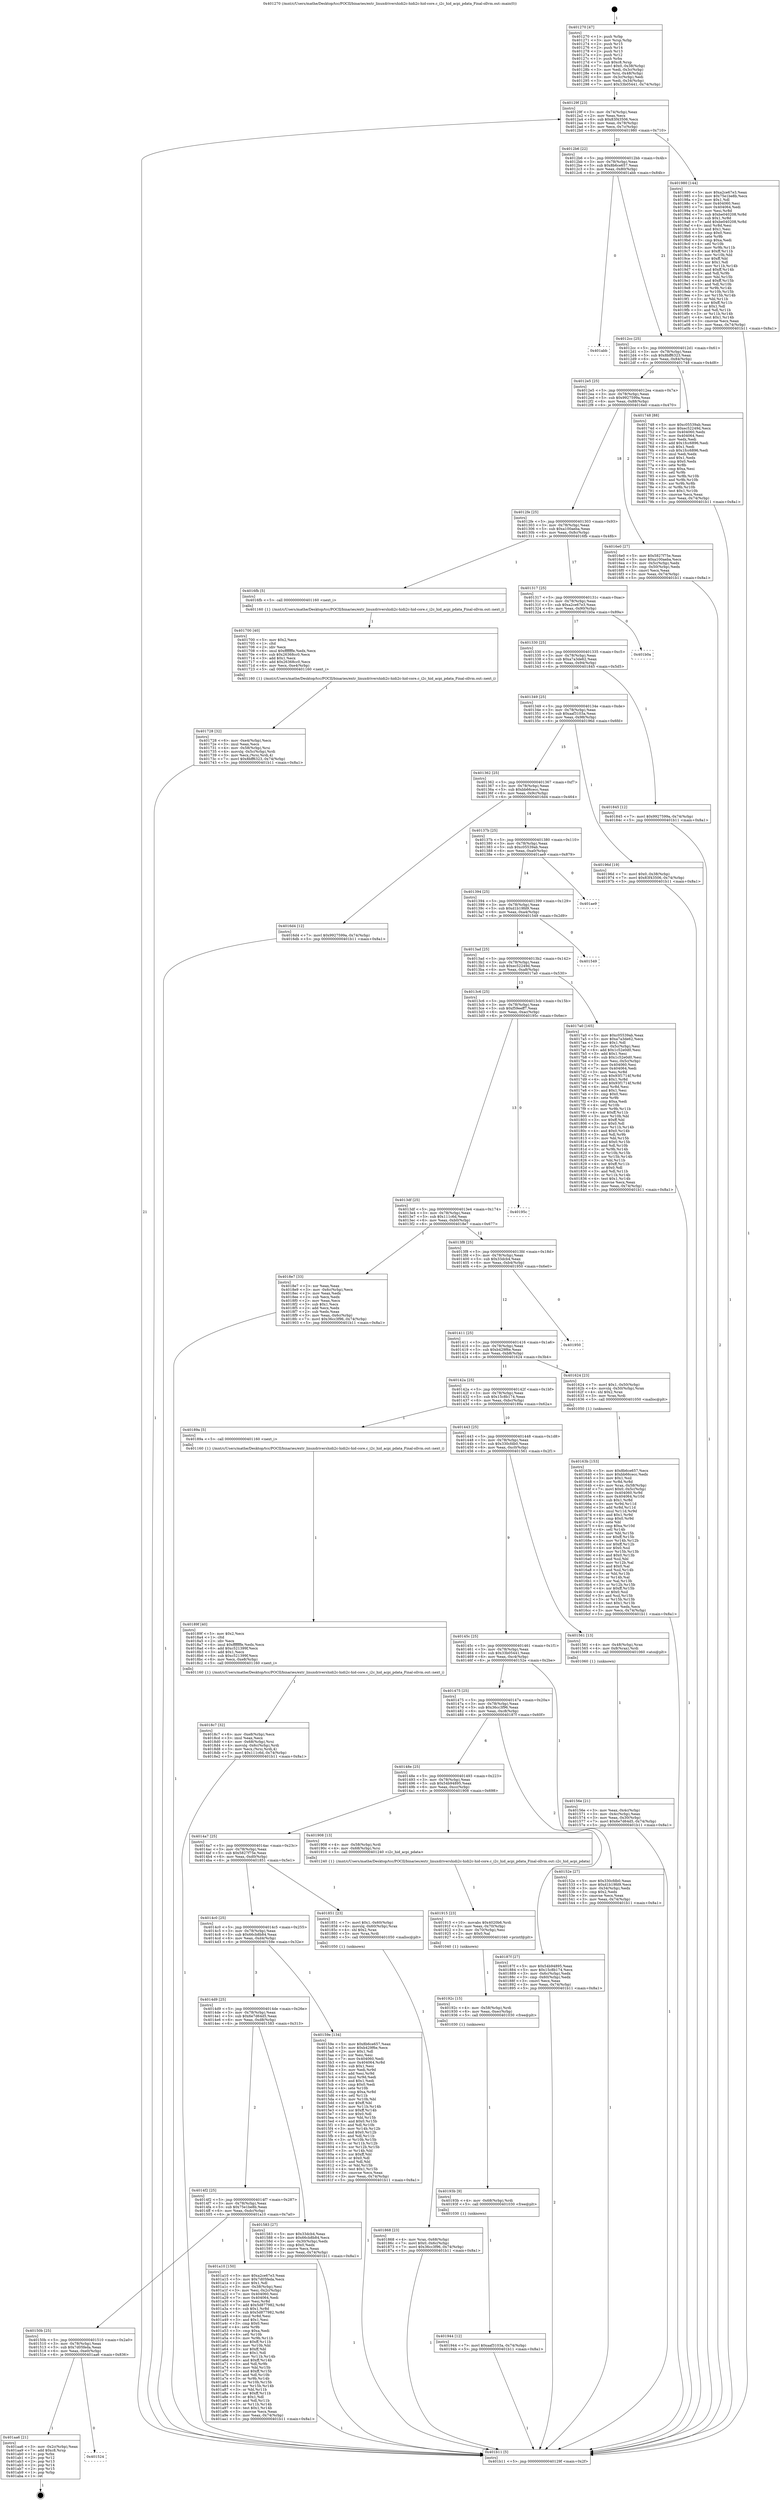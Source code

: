 digraph "0x401270" {
  label = "0x401270 (/mnt/c/Users/mathe/Desktop/tcc/POCII/binaries/extr_linuxdrivershidi2c-hidi2c-hid-core.c_i2c_hid_acpi_pdata_Final-ollvm.out::main(0))"
  labelloc = "t"
  node[shape=record]

  Entry [label="",width=0.3,height=0.3,shape=circle,fillcolor=black,style=filled]
  "0x40129f" [label="{
     0x40129f [23]\l
     | [instrs]\l
     &nbsp;&nbsp;0x40129f \<+3\>: mov -0x74(%rbp),%eax\l
     &nbsp;&nbsp;0x4012a2 \<+2\>: mov %eax,%ecx\l
     &nbsp;&nbsp;0x4012a4 \<+6\>: sub $0x83f43506,%ecx\l
     &nbsp;&nbsp;0x4012aa \<+3\>: mov %eax,-0x78(%rbp)\l
     &nbsp;&nbsp;0x4012ad \<+3\>: mov %ecx,-0x7c(%rbp)\l
     &nbsp;&nbsp;0x4012b0 \<+6\>: je 0000000000401980 \<main+0x710\>\l
  }"]
  "0x401980" [label="{
     0x401980 [144]\l
     | [instrs]\l
     &nbsp;&nbsp;0x401980 \<+5\>: mov $0xa2ce67e3,%eax\l
     &nbsp;&nbsp;0x401985 \<+5\>: mov $0x75e1be8b,%ecx\l
     &nbsp;&nbsp;0x40198a \<+2\>: mov $0x1,%dl\l
     &nbsp;&nbsp;0x40198c \<+7\>: mov 0x404060,%esi\l
     &nbsp;&nbsp;0x401993 \<+7\>: mov 0x404064,%edi\l
     &nbsp;&nbsp;0x40199a \<+3\>: mov %esi,%r8d\l
     &nbsp;&nbsp;0x40199d \<+7\>: sub $0xbe040208,%r8d\l
     &nbsp;&nbsp;0x4019a4 \<+4\>: sub $0x1,%r8d\l
     &nbsp;&nbsp;0x4019a8 \<+7\>: add $0xbe040208,%r8d\l
     &nbsp;&nbsp;0x4019af \<+4\>: imul %r8d,%esi\l
     &nbsp;&nbsp;0x4019b3 \<+3\>: and $0x1,%esi\l
     &nbsp;&nbsp;0x4019b6 \<+3\>: cmp $0x0,%esi\l
     &nbsp;&nbsp;0x4019b9 \<+4\>: sete %r9b\l
     &nbsp;&nbsp;0x4019bd \<+3\>: cmp $0xa,%edi\l
     &nbsp;&nbsp;0x4019c0 \<+4\>: setl %r10b\l
     &nbsp;&nbsp;0x4019c4 \<+3\>: mov %r9b,%r11b\l
     &nbsp;&nbsp;0x4019c7 \<+4\>: xor $0xff,%r11b\l
     &nbsp;&nbsp;0x4019cb \<+3\>: mov %r10b,%bl\l
     &nbsp;&nbsp;0x4019ce \<+3\>: xor $0xff,%bl\l
     &nbsp;&nbsp;0x4019d1 \<+3\>: xor $0x1,%dl\l
     &nbsp;&nbsp;0x4019d4 \<+3\>: mov %r11b,%r14b\l
     &nbsp;&nbsp;0x4019d7 \<+4\>: and $0xff,%r14b\l
     &nbsp;&nbsp;0x4019db \<+3\>: and %dl,%r9b\l
     &nbsp;&nbsp;0x4019de \<+3\>: mov %bl,%r15b\l
     &nbsp;&nbsp;0x4019e1 \<+4\>: and $0xff,%r15b\l
     &nbsp;&nbsp;0x4019e5 \<+3\>: and %dl,%r10b\l
     &nbsp;&nbsp;0x4019e8 \<+3\>: or %r9b,%r14b\l
     &nbsp;&nbsp;0x4019eb \<+3\>: or %r10b,%r15b\l
     &nbsp;&nbsp;0x4019ee \<+3\>: xor %r15b,%r14b\l
     &nbsp;&nbsp;0x4019f1 \<+3\>: or %bl,%r11b\l
     &nbsp;&nbsp;0x4019f4 \<+4\>: xor $0xff,%r11b\l
     &nbsp;&nbsp;0x4019f8 \<+3\>: or $0x1,%dl\l
     &nbsp;&nbsp;0x4019fb \<+3\>: and %dl,%r11b\l
     &nbsp;&nbsp;0x4019fe \<+3\>: or %r11b,%r14b\l
     &nbsp;&nbsp;0x401a01 \<+4\>: test $0x1,%r14b\l
     &nbsp;&nbsp;0x401a05 \<+3\>: cmovne %ecx,%eax\l
     &nbsp;&nbsp;0x401a08 \<+3\>: mov %eax,-0x74(%rbp)\l
     &nbsp;&nbsp;0x401a0b \<+5\>: jmp 0000000000401b11 \<main+0x8a1\>\l
  }"]
  "0x4012b6" [label="{
     0x4012b6 [22]\l
     | [instrs]\l
     &nbsp;&nbsp;0x4012b6 \<+5\>: jmp 00000000004012bb \<main+0x4b\>\l
     &nbsp;&nbsp;0x4012bb \<+3\>: mov -0x78(%rbp),%eax\l
     &nbsp;&nbsp;0x4012be \<+5\>: sub $0x8b6ce657,%eax\l
     &nbsp;&nbsp;0x4012c3 \<+3\>: mov %eax,-0x80(%rbp)\l
     &nbsp;&nbsp;0x4012c6 \<+6\>: je 0000000000401abb \<main+0x84b\>\l
  }"]
  Exit [label="",width=0.3,height=0.3,shape=circle,fillcolor=black,style=filled,peripheries=2]
  "0x401abb" [label="{
     0x401abb\l
  }", style=dashed]
  "0x4012cc" [label="{
     0x4012cc [25]\l
     | [instrs]\l
     &nbsp;&nbsp;0x4012cc \<+5\>: jmp 00000000004012d1 \<main+0x61\>\l
     &nbsp;&nbsp;0x4012d1 \<+3\>: mov -0x78(%rbp),%eax\l
     &nbsp;&nbsp;0x4012d4 \<+5\>: sub $0x8bff6323,%eax\l
     &nbsp;&nbsp;0x4012d9 \<+6\>: mov %eax,-0x84(%rbp)\l
     &nbsp;&nbsp;0x4012df \<+6\>: je 0000000000401748 \<main+0x4d8\>\l
  }"]
  "0x401524" [label="{
     0x401524\l
  }", style=dashed]
  "0x401748" [label="{
     0x401748 [88]\l
     | [instrs]\l
     &nbsp;&nbsp;0x401748 \<+5\>: mov $0xc05539ab,%eax\l
     &nbsp;&nbsp;0x40174d \<+5\>: mov $0xec52249d,%ecx\l
     &nbsp;&nbsp;0x401752 \<+7\>: mov 0x404060,%edx\l
     &nbsp;&nbsp;0x401759 \<+7\>: mov 0x404064,%esi\l
     &nbsp;&nbsp;0x401760 \<+2\>: mov %edx,%edi\l
     &nbsp;&nbsp;0x401762 \<+6\>: add $0x1fcc6896,%edi\l
     &nbsp;&nbsp;0x401768 \<+3\>: sub $0x1,%edi\l
     &nbsp;&nbsp;0x40176b \<+6\>: sub $0x1fcc6896,%edi\l
     &nbsp;&nbsp;0x401771 \<+3\>: imul %edi,%edx\l
     &nbsp;&nbsp;0x401774 \<+3\>: and $0x1,%edx\l
     &nbsp;&nbsp;0x401777 \<+3\>: cmp $0x0,%edx\l
     &nbsp;&nbsp;0x40177a \<+4\>: sete %r8b\l
     &nbsp;&nbsp;0x40177e \<+3\>: cmp $0xa,%esi\l
     &nbsp;&nbsp;0x401781 \<+4\>: setl %r9b\l
     &nbsp;&nbsp;0x401785 \<+3\>: mov %r8b,%r10b\l
     &nbsp;&nbsp;0x401788 \<+3\>: and %r9b,%r10b\l
     &nbsp;&nbsp;0x40178b \<+3\>: xor %r9b,%r8b\l
     &nbsp;&nbsp;0x40178e \<+3\>: or %r8b,%r10b\l
     &nbsp;&nbsp;0x401791 \<+4\>: test $0x1,%r10b\l
     &nbsp;&nbsp;0x401795 \<+3\>: cmovne %ecx,%eax\l
     &nbsp;&nbsp;0x401798 \<+3\>: mov %eax,-0x74(%rbp)\l
     &nbsp;&nbsp;0x40179b \<+5\>: jmp 0000000000401b11 \<main+0x8a1\>\l
  }"]
  "0x4012e5" [label="{
     0x4012e5 [25]\l
     | [instrs]\l
     &nbsp;&nbsp;0x4012e5 \<+5\>: jmp 00000000004012ea \<main+0x7a\>\l
     &nbsp;&nbsp;0x4012ea \<+3\>: mov -0x78(%rbp),%eax\l
     &nbsp;&nbsp;0x4012ed \<+5\>: sub $0x9927599a,%eax\l
     &nbsp;&nbsp;0x4012f2 \<+6\>: mov %eax,-0x88(%rbp)\l
     &nbsp;&nbsp;0x4012f8 \<+6\>: je 00000000004016e0 \<main+0x470\>\l
  }"]
  "0x401aa6" [label="{
     0x401aa6 [21]\l
     | [instrs]\l
     &nbsp;&nbsp;0x401aa6 \<+3\>: mov -0x2c(%rbp),%eax\l
     &nbsp;&nbsp;0x401aa9 \<+7\>: add $0xc8,%rsp\l
     &nbsp;&nbsp;0x401ab0 \<+1\>: pop %rbx\l
     &nbsp;&nbsp;0x401ab1 \<+2\>: pop %r12\l
     &nbsp;&nbsp;0x401ab3 \<+2\>: pop %r13\l
     &nbsp;&nbsp;0x401ab5 \<+2\>: pop %r14\l
     &nbsp;&nbsp;0x401ab7 \<+2\>: pop %r15\l
     &nbsp;&nbsp;0x401ab9 \<+1\>: pop %rbp\l
     &nbsp;&nbsp;0x401aba \<+1\>: ret\l
  }"]
  "0x4016e0" [label="{
     0x4016e0 [27]\l
     | [instrs]\l
     &nbsp;&nbsp;0x4016e0 \<+5\>: mov $0x5827f75e,%eax\l
     &nbsp;&nbsp;0x4016e5 \<+5\>: mov $0xa100aeba,%ecx\l
     &nbsp;&nbsp;0x4016ea \<+3\>: mov -0x5c(%rbp),%edx\l
     &nbsp;&nbsp;0x4016ed \<+3\>: cmp -0x50(%rbp),%edx\l
     &nbsp;&nbsp;0x4016f0 \<+3\>: cmovl %ecx,%eax\l
     &nbsp;&nbsp;0x4016f3 \<+3\>: mov %eax,-0x74(%rbp)\l
     &nbsp;&nbsp;0x4016f6 \<+5\>: jmp 0000000000401b11 \<main+0x8a1\>\l
  }"]
  "0x4012fe" [label="{
     0x4012fe [25]\l
     | [instrs]\l
     &nbsp;&nbsp;0x4012fe \<+5\>: jmp 0000000000401303 \<main+0x93\>\l
     &nbsp;&nbsp;0x401303 \<+3\>: mov -0x78(%rbp),%eax\l
     &nbsp;&nbsp;0x401306 \<+5\>: sub $0xa100aeba,%eax\l
     &nbsp;&nbsp;0x40130b \<+6\>: mov %eax,-0x8c(%rbp)\l
     &nbsp;&nbsp;0x401311 \<+6\>: je 00000000004016fb \<main+0x48b\>\l
  }"]
  "0x40150b" [label="{
     0x40150b [25]\l
     | [instrs]\l
     &nbsp;&nbsp;0x40150b \<+5\>: jmp 0000000000401510 \<main+0x2a0\>\l
     &nbsp;&nbsp;0x401510 \<+3\>: mov -0x78(%rbp),%eax\l
     &nbsp;&nbsp;0x401513 \<+5\>: sub $0x7d05feda,%eax\l
     &nbsp;&nbsp;0x401518 \<+6\>: mov %eax,-0xe0(%rbp)\l
     &nbsp;&nbsp;0x40151e \<+6\>: je 0000000000401aa6 \<main+0x836\>\l
  }"]
  "0x4016fb" [label="{
     0x4016fb [5]\l
     | [instrs]\l
     &nbsp;&nbsp;0x4016fb \<+5\>: call 0000000000401160 \<next_i\>\l
     | [calls]\l
     &nbsp;&nbsp;0x401160 \{1\} (/mnt/c/Users/mathe/Desktop/tcc/POCII/binaries/extr_linuxdrivershidi2c-hidi2c-hid-core.c_i2c_hid_acpi_pdata_Final-ollvm.out::next_i)\l
  }"]
  "0x401317" [label="{
     0x401317 [25]\l
     | [instrs]\l
     &nbsp;&nbsp;0x401317 \<+5\>: jmp 000000000040131c \<main+0xac\>\l
     &nbsp;&nbsp;0x40131c \<+3\>: mov -0x78(%rbp),%eax\l
     &nbsp;&nbsp;0x40131f \<+5\>: sub $0xa2ce67e3,%eax\l
     &nbsp;&nbsp;0x401324 \<+6\>: mov %eax,-0x90(%rbp)\l
     &nbsp;&nbsp;0x40132a \<+6\>: je 0000000000401b0a \<main+0x89a\>\l
  }"]
  "0x401a10" [label="{
     0x401a10 [150]\l
     | [instrs]\l
     &nbsp;&nbsp;0x401a10 \<+5\>: mov $0xa2ce67e3,%eax\l
     &nbsp;&nbsp;0x401a15 \<+5\>: mov $0x7d05feda,%ecx\l
     &nbsp;&nbsp;0x401a1a \<+2\>: mov $0x1,%dl\l
     &nbsp;&nbsp;0x401a1c \<+3\>: mov -0x38(%rbp),%esi\l
     &nbsp;&nbsp;0x401a1f \<+3\>: mov %esi,-0x2c(%rbp)\l
     &nbsp;&nbsp;0x401a22 \<+7\>: mov 0x404060,%esi\l
     &nbsp;&nbsp;0x401a29 \<+7\>: mov 0x404064,%edi\l
     &nbsp;&nbsp;0x401a30 \<+3\>: mov %esi,%r8d\l
     &nbsp;&nbsp;0x401a33 \<+7\>: add $0x5d877982,%r8d\l
     &nbsp;&nbsp;0x401a3a \<+4\>: sub $0x1,%r8d\l
     &nbsp;&nbsp;0x401a3e \<+7\>: sub $0x5d877982,%r8d\l
     &nbsp;&nbsp;0x401a45 \<+4\>: imul %r8d,%esi\l
     &nbsp;&nbsp;0x401a49 \<+3\>: and $0x1,%esi\l
     &nbsp;&nbsp;0x401a4c \<+3\>: cmp $0x0,%esi\l
     &nbsp;&nbsp;0x401a4f \<+4\>: sete %r9b\l
     &nbsp;&nbsp;0x401a53 \<+3\>: cmp $0xa,%edi\l
     &nbsp;&nbsp;0x401a56 \<+4\>: setl %r10b\l
     &nbsp;&nbsp;0x401a5a \<+3\>: mov %r9b,%r11b\l
     &nbsp;&nbsp;0x401a5d \<+4\>: xor $0xff,%r11b\l
     &nbsp;&nbsp;0x401a61 \<+3\>: mov %r10b,%bl\l
     &nbsp;&nbsp;0x401a64 \<+3\>: xor $0xff,%bl\l
     &nbsp;&nbsp;0x401a67 \<+3\>: xor $0x1,%dl\l
     &nbsp;&nbsp;0x401a6a \<+3\>: mov %r11b,%r14b\l
     &nbsp;&nbsp;0x401a6d \<+4\>: and $0xff,%r14b\l
     &nbsp;&nbsp;0x401a71 \<+3\>: and %dl,%r9b\l
     &nbsp;&nbsp;0x401a74 \<+3\>: mov %bl,%r15b\l
     &nbsp;&nbsp;0x401a77 \<+4\>: and $0xff,%r15b\l
     &nbsp;&nbsp;0x401a7b \<+3\>: and %dl,%r10b\l
     &nbsp;&nbsp;0x401a7e \<+3\>: or %r9b,%r14b\l
     &nbsp;&nbsp;0x401a81 \<+3\>: or %r10b,%r15b\l
     &nbsp;&nbsp;0x401a84 \<+3\>: xor %r15b,%r14b\l
     &nbsp;&nbsp;0x401a87 \<+3\>: or %bl,%r11b\l
     &nbsp;&nbsp;0x401a8a \<+4\>: xor $0xff,%r11b\l
     &nbsp;&nbsp;0x401a8e \<+3\>: or $0x1,%dl\l
     &nbsp;&nbsp;0x401a91 \<+3\>: and %dl,%r11b\l
     &nbsp;&nbsp;0x401a94 \<+3\>: or %r11b,%r14b\l
     &nbsp;&nbsp;0x401a97 \<+4\>: test $0x1,%r14b\l
     &nbsp;&nbsp;0x401a9b \<+3\>: cmovne %ecx,%eax\l
     &nbsp;&nbsp;0x401a9e \<+3\>: mov %eax,-0x74(%rbp)\l
     &nbsp;&nbsp;0x401aa1 \<+5\>: jmp 0000000000401b11 \<main+0x8a1\>\l
  }"]
  "0x401b0a" [label="{
     0x401b0a\l
  }", style=dashed]
  "0x401330" [label="{
     0x401330 [25]\l
     | [instrs]\l
     &nbsp;&nbsp;0x401330 \<+5\>: jmp 0000000000401335 \<main+0xc5\>\l
     &nbsp;&nbsp;0x401335 \<+3\>: mov -0x78(%rbp),%eax\l
     &nbsp;&nbsp;0x401338 \<+5\>: sub $0xa7a3de62,%eax\l
     &nbsp;&nbsp;0x40133d \<+6\>: mov %eax,-0x94(%rbp)\l
     &nbsp;&nbsp;0x401343 \<+6\>: je 0000000000401845 \<main+0x5d5\>\l
  }"]
  "0x401944" [label="{
     0x401944 [12]\l
     | [instrs]\l
     &nbsp;&nbsp;0x401944 \<+7\>: movl $0xaaf3103a,-0x74(%rbp)\l
     &nbsp;&nbsp;0x40194b \<+5\>: jmp 0000000000401b11 \<main+0x8a1\>\l
  }"]
  "0x401845" [label="{
     0x401845 [12]\l
     | [instrs]\l
     &nbsp;&nbsp;0x401845 \<+7\>: movl $0x9927599a,-0x74(%rbp)\l
     &nbsp;&nbsp;0x40184c \<+5\>: jmp 0000000000401b11 \<main+0x8a1\>\l
  }"]
  "0x401349" [label="{
     0x401349 [25]\l
     | [instrs]\l
     &nbsp;&nbsp;0x401349 \<+5\>: jmp 000000000040134e \<main+0xde\>\l
     &nbsp;&nbsp;0x40134e \<+3\>: mov -0x78(%rbp),%eax\l
     &nbsp;&nbsp;0x401351 \<+5\>: sub $0xaaf3103a,%eax\l
     &nbsp;&nbsp;0x401356 \<+6\>: mov %eax,-0x98(%rbp)\l
     &nbsp;&nbsp;0x40135c \<+6\>: je 000000000040196d \<main+0x6fd\>\l
  }"]
  "0x40193b" [label="{
     0x40193b [9]\l
     | [instrs]\l
     &nbsp;&nbsp;0x40193b \<+4\>: mov -0x68(%rbp),%rdi\l
     &nbsp;&nbsp;0x40193f \<+5\>: call 0000000000401030 \<free@plt\>\l
     | [calls]\l
     &nbsp;&nbsp;0x401030 \{1\} (unknown)\l
  }"]
  "0x40196d" [label="{
     0x40196d [19]\l
     | [instrs]\l
     &nbsp;&nbsp;0x40196d \<+7\>: movl $0x0,-0x38(%rbp)\l
     &nbsp;&nbsp;0x401974 \<+7\>: movl $0x83f43506,-0x74(%rbp)\l
     &nbsp;&nbsp;0x40197b \<+5\>: jmp 0000000000401b11 \<main+0x8a1\>\l
  }"]
  "0x401362" [label="{
     0x401362 [25]\l
     | [instrs]\l
     &nbsp;&nbsp;0x401362 \<+5\>: jmp 0000000000401367 \<main+0xf7\>\l
     &nbsp;&nbsp;0x401367 \<+3\>: mov -0x78(%rbp),%eax\l
     &nbsp;&nbsp;0x40136a \<+5\>: sub $0xbb66cecc,%eax\l
     &nbsp;&nbsp;0x40136f \<+6\>: mov %eax,-0x9c(%rbp)\l
     &nbsp;&nbsp;0x401375 \<+6\>: je 00000000004016d4 \<main+0x464\>\l
  }"]
  "0x40192c" [label="{
     0x40192c [15]\l
     | [instrs]\l
     &nbsp;&nbsp;0x40192c \<+4\>: mov -0x58(%rbp),%rdi\l
     &nbsp;&nbsp;0x401930 \<+6\>: mov %eax,-0xec(%rbp)\l
     &nbsp;&nbsp;0x401936 \<+5\>: call 0000000000401030 \<free@plt\>\l
     | [calls]\l
     &nbsp;&nbsp;0x401030 \{1\} (unknown)\l
  }"]
  "0x4016d4" [label="{
     0x4016d4 [12]\l
     | [instrs]\l
     &nbsp;&nbsp;0x4016d4 \<+7\>: movl $0x9927599a,-0x74(%rbp)\l
     &nbsp;&nbsp;0x4016db \<+5\>: jmp 0000000000401b11 \<main+0x8a1\>\l
  }"]
  "0x40137b" [label="{
     0x40137b [25]\l
     | [instrs]\l
     &nbsp;&nbsp;0x40137b \<+5\>: jmp 0000000000401380 \<main+0x110\>\l
     &nbsp;&nbsp;0x401380 \<+3\>: mov -0x78(%rbp),%eax\l
     &nbsp;&nbsp;0x401383 \<+5\>: sub $0xc05539ab,%eax\l
     &nbsp;&nbsp;0x401388 \<+6\>: mov %eax,-0xa0(%rbp)\l
     &nbsp;&nbsp;0x40138e \<+6\>: je 0000000000401ae9 \<main+0x879\>\l
  }"]
  "0x401915" [label="{
     0x401915 [23]\l
     | [instrs]\l
     &nbsp;&nbsp;0x401915 \<+10\>: movabs $0x4020b6,%rdi\l
     &nbsp;&nbsp;0x40191f \<+3\>: mov %eax,-0x70(%rbp)\l
     &nbsp;&nbsp;0x401922 \<+3\>: mov -0x70(%rbp),%esi\l
     &nbsp;&nbsp;0x401925 \<+2\>: mov $0x0,%al\l
     &nbsp;&nbsp;0x401927 \<+5\>: call 0000000000401040 \<printf@plt\>\l
     | [calls]\l
     &nbsp;&nbsp;0x401040 \{1\} (unknown)\l
  }"]
  "0x401ae9" [label="{
     0x401ae9\l
  }", style=dashed]
  "0x401394" [label="{
     0x401394 [25]\l
     | [instrs]\l
     &nbsp;&nbsp;0x401394 \<+5\>: jmp 0000000000401399 \<main+0x129\>\l
     &nbsp;&nbsp;0x401399 \<+3\>: mov -0x78(%rbp),%eax\l
     &nbsp;&nbsp;0x40139c \<+5\>: sub $0xd1b19fd9,%eax\l
     &nbsp;&nbsp;0x4013a1 \<+6\>: mov %eax,-0xa4(%rbp)\l
     &nbsp;&nbsp;0x4013a7 \<+6\>: je 0000000000401549 \<main+0x2d9\>\l
  }"]
  "0x4018c7" [label="{
     0x4018c7 [32]\l
     | [instrs]\l
     &nbsp;&nbsp;0x4018c7 \<+6\>: mov -0xe8(%rbp),%ecx\l
     &nbsp;&nbsp;0x4018cd \<+3\>: imul %eax,%ecx\l
     &nbsp;&nbsp;0x4018d0 \<+4\>: mov -0x68(%rbp),%rsi\l
     &nbsp;&nbsp;0x4018d4 \<+4\>: movslq -0x6c(%rbp),%rdi\l
     &nbsp;&nbsp;0x4018d8 \<+3\>: mov %ecx,(%rsi,%rdi,4)\l
     &nbsp;&nbsp;0x4018db \<+7\>: movl $0x111c6d,-0x74(%rbp)\l
     &nbsp;&nbsp;0x4018e2 \<+5\>: jmp 0000000000401b11 \<main+0x8a1\>\l
  }"]
  "0x401549" [label="{
     0x401549\l
  }", style=dashed]
  "0x4013ad" [label="{
     0x4013ad [25]\l
     | [instrs]\l
     &nbsp;&nbsp;0x4013ad \<+5\>: jmp 00000000004013b2 \<main+0x142\>\l
     &nbsp;&nbsp;0x4013b2 \<+3\>: mov -0x78(%rbp),%eax\l
     &nbsp;&nbsp;0x4013b5 \<+5\>: sub $0xec52249d,%eax\l
     &nbsp;&nbsp;0x4013ba \<+6\>: mov %eax,-0xa8(%rbp)\l
     &nbsp;&nbsp;0x4013c0 \<+6\>: je 00000000004017a0 \<main+0x530\>\l
  }"]
  "0x40189f" [label="{
     0x40189f [40]\l
     | [instrs]\l
     &nbsp;&nbsp;0x40189f \<+5\>: mov $0x2,%ecx\l
     &nbsp;&nbsp;0x4018a4 \<+1\>: cltd\l
     &nbsp;&nbsp;0x4018a5 \<+2\>: idiv %ecx\l
     &nbsp;&nbsp;0x4018a7 \<+6\>: imul $0xfffffffe,%edx,%ecx\l
     &nbsp;&nbsp;0x4018ad \<+6\>: add $0xc521399f,%ecx\l
     &nbsp;&nbsp;0x4018b3 \<+3\>: add $0x1,%ecx\l
     &nbsp;&nbsp;0x4018b6 \<+6\>: sub $0xc521399f,%ecx\l
     &nbsp;&nbsp;0x4018bc \<+6\>: mov %ecx,-0xe8(%rbp)\l
     &nbsp;&nbsp;0x4018c2 \<+5\>: call 0000000000401160 \<next_i\>\l
     | [calls]\l
     &nbsp;&nbsp;0x401160 \{1\} (/mnt/c/Users/mathe/Desktop/tcc/POCII/binaries/extr_linuxdrivershidi2c-hidi2c-hid-core.c_i2c_hid_acpi_pdata_Final-ollvm.out::next_i)\l
  }"]
  "0x4017a0" [label="{
     0x4017a0 [165]\l
     | [instrs]\l
     &nbsp;&nbsp;0x4017a0 \<+5\>: mov $0xc05539ab,%eax\l
     &nbsp;&nbsp;0x4017a5 \<+5\>: mov $0xa7a3de62,%ecx\l
     &nbsp;&nbsp;0x4017aa \<+2\>: mov $0x1,%dl\l
     &nbsp;&nbsp;0x4017ac \<+3\>: mov -0x5c(%rbp),%esi\l
     &nbsp;&nbsp;0x4017af \<+6\>: add $0x1c52e0d0,%esi\l
     &nbsp;&nbsp;0x4017b5 \<+3\>: add $0x1,%esi\l
     &nbsp;&nbsp;0x4017b8 \<+6\>: sub $0x1c52e0d0,%esi\l
     &nbsp;&nbsp;0x4017be \<+3\>: mov %esi,-0x5c(%rbp)\l
     &nbsp;&nbsp;0x4017c1 \<+7\>: mov 0x404060,%esi\l
     &nbsp;&nbsp;0x4017c8 \<+7\>: mov 0x404064,%edi\l
     &nbsp;&nbsp;0x4017cf \<+3\>: mov %esi,%r8d\l
     &nbsp;&nbsp;0x4017d2 \<+7\>: sub $0x93f1714f,%r8d\l
     &nbsp;&nbsp;0x4017d9 \<+4\>: sub $0x1,%r8d\l
     &nbsp;&nbsp;0x4017dd \<+7\>: add $0x93f1714f,%r8d\l
     &nbsp;&nbsp;0x4017e4 \<+4\>: imul %r8d,%esi\l
     &nbsp;&nbsp;0x4017e8 \<+3\>: and $0x1,%esi\l
     &nbsp;&nbsp;0x4017eb \<+3\>: cmp $0x0,%esi\l
     &nbsp;&nbsp;0x4017ee \<+4\>: sete %r9b\l
     &nbsp;&nbsp;0x4017f2 \<+3\>: cmp $0xa,%edi\l
     &nbsp;&nbsp;0x4017f5 \<+4\>: setl %r10b\l
     &nbsp;&nbsp;0x4017f9 \<+3\>: mov %r9b,%r11b\l
     &nbsp;&nbsp;0x4017fc \<+4\>: xor $0xff,%r11b\l
     &nbsp;&nbsp;0x401800 \<+3\>: mov %r10b,%bl\l
     &nbsp;&nbsp;0x401803 \<+3\>: xor $0xff,%bl\l
     &nbsp;&nbsp;0x401806 \<+3\>: xor $0x0,%dl\l
     &nbsp;&nbsp;0x401809 \<+3\>: mov %r11b,%r14b\l
     &nbsp;&nbsp;0x40180c \<+4\>: and $0x0,%r14b\l
     &nbsp;&nbsp;0x401810 \<+3\>: and %dl,%r9b\l
     &nbsp;&nbsp;0x401813 \<+3\>: mov %bl,%r15b\l
     &nbsp;&nbsp;0x401816 \<+4\>: and $0x0,%r15b\l
     &nbsp;&nbsp;0x40181a \<+3\>: and %dl,%r10b\l
     &nbsp;&nbsp;0x40181d \<+3\>: or %r9b,%r14b\l
     &nbsp;&nbsp;0x401820 \<+3\>: or %r10b,%r15b\l
     &nbsp;&nbsp;0x401823 \<+3\>: xor %r15b,%r14b\l
     &nbsp;&nbsp;0x401826 \<+3\>: or %bl,%r11b\l
     &nbsp;&nbsp;0x401829 \<+4\>: xor $0xff,%r11b\l
     &nbsp;&nbsp;0x40182d \<+3\>: or $0x0,%dl\l
     &nbsp;&nbsp;0x401830 \<+3\>: and %dl,%r11b\l
     &nbsp;&nbsp;0x401833 \<+3\>: or %r11b,%r14b\l
     &nbsp;&nbsp;0x401836 \<+4\>: test $0x1,%r14b\l
     &nbsp;&nbsp;0x40183a \<+3\>: cmovne %ecx,%eax\l
     &nbsp;&nbsp;0x40183d \<+3\>: mov %eax,-0x74(%rbp)\l
     &nbsp;&nbsp;0x401840 \<+5\>: jmp 0000000000401b11 \<main+0x8a1\>\l
  }"]
  "0x4013c6" [label="{
     0x4013c6 [25]\l
     | [instrs]\l
     &nbsp;&nbsp;0x4013c6 \<+5\>: jmp 00000000004013cb \<main+0x15b\>\l
     &nbsp;&nbsp;0x4013cb \<+3\>: mov -0x78(%rbp),%eax\l
     &nbsp;&nbsp;0x4013ce \<+5\>: sub $0xf59eeff7,%eax\l
     &nbsp;&nbsp;0x4013d3 \<+6\>: mov %eax,-0xac(%rbp)\l
     &nbsp;&nbsp;0x4013d9 \<+6\>: je 000000000040195c \<main+0x6ec\>\l
  }"]
  "0x401868" [label="{
     0x401868 [23]\l
     | [instrs]\l
     &nbsp;&nbsp;0x401868 \<+4\>: mov %rax,-0x68(%rbp)\l
     &nbsp;&nbsp;0x40186c \<+7\>: movl $0x0,-0x6c(%rbp)\l
     &nbsp;&nbsp;0x401873 \<+7\>: movl $0x36cc3f96,-0x74(%rbp)\l
     &nbsp;&nbsp;0x40187a \<+5\>: jmp 0000000000401b11 \<main+0x8a1\>\l
  }"]
  "0x40195c" [label="{
     0x40195c\l
  }", style=dashed]
  "0x4013df" [label="{
     0x4013df [25]\l
     | [instrs]\l
     &nbsp;&nbsp;0x4013df \<+5\>: jmp 00000000004013e4 \<main+0x174\>\l
     &nbsp;&nbsp;0x4013e4 \<+3\>: mov -0x78(%rbp),%eax\l
     &nbsp;&nbsp;0x4013e7 \<+5\>: sub $0x111c6d,%eax\l
     &nbsp;&nbsp;0x4013ec \<+6\>: mov %eax,-0xb0(%rbp)\l
     &nbsp;&nbsp;0x4013f2 \<+6\>: je 00000000004018e7 \<main+0x677\>\l
  }"]
  "0x401728" [label="{
     0x401728 [32]\l
     | [instrs]\l
     &nbsp;&nbsp;0x401728 \<+6\>: mov -0xe4(%rbp),%ecx\l
     &nbsp;&nbsp;0x40172e \<+3\>: imul %eax,%ecx\l
     &nbsp;&nbsp;0x401731 \<+4\>: mov -0x58(%rbp),%rsi\l
     &nbsp;&nbsp;0x401735 \<+4\>: movslq -0x5c(%rbp),%rdi\l
     &nbsp;&nbsp;0x401739 \<+3\>: mov %ecx,(%rsi,%rdi,4)\l
     &nbsp;&nbsp;0x40173c \<+7\>: movl $0x8bff6323,-0x74(%rbp)\l
     &nbsp;&nbsp;0x401743 \<+5\>: jmp 0000000000401b11 \<main+0x8a1\>\l
  }"]
  "0x4018e7" [label="{
     0x4018e7 [33]\l
     | [instrs]\l
     &nbsp;&nbsp;0x4018e7 \<+2\>: xor %eax,%eax\l
     &nbsp;&nbsp;0x4018e9 \<+3\>: mov -0x6c(%rbp),%ecx\l
     &nbsp;&nbsp;0x4018ec \<+2\>: mov %eax,%edx\l
     &nbsp;&nbsp;0x4018ee \<+2\>: sub %ecx,%edx\l
     &nbsp;&nbsp;0x4018f0 \<+2\>: mov %eax,%ecx\l
     &nbsp;&nbsp;0x4018f2 \<+3\>: sub $0x1,%ecx\l
     &nbsp;&nbsp;0x4018f5 \<+2\>: add %ecx,%edx\l
     &nbsp;&nbsp;0x4018f7 \<+2\>: sub %edx,%eax\l
     &nbsp;&nbsp;0x4018f9 \<+3\>: mov %eax,-0x6c(%rbp)\l
     &nbsp;&nbsp;0x4018fc \<+7\>: movl $0x36cc3f96,-0x74(%rbp)\l
     &nbsp;&nbsp;0x401903 \<+5\>: jmp 0000000000401b11 \<main+0x8a1\>\l
  }"]
  "0x4013f8" [label="{
     0x4013f8 [25]\l
     | [instrs]\l
     &nbsp;&nbsp;0x4013f8 \<+5\>: jmp 00000000004013fd \<main+0x18d\>\l
     &nbsp;&nbsp;0x4013fd \<+3\>: mov -0x78(%rbp),%eax\l
     &nbsp;&nbsp;0x401400 \<+5\>: sub $0x33dcb4,%eax\l
     &nbsp;&nbsp;0x401405 \<+6\>: mov %eax,-0xb4(%rbp)\l
     &nbsp;&nbsp;0x40140b \<+6\>: je 0000000000401950 \<main+0x6e0\>\l
  }"]
  "0x401700" [label="{
     0x401700 [40]\l
     | [instrs]\l
     &nbsp;&nbsp;0x401700 \<+5\>: mov $0x2,%ecx\l
     &nbsp;&nbsp;0x401705 \<+1\>: cltd\l
     &nbsp;&nbsp;0x401706 \<+2\>: idiv %ecx\l
     &nbsp;&nbsp;0x401708 \<+6\>: imul $0xfffffffe,%edx,%ecx\l
     &nbsp;&nbsp;0x40170e \<+6\>: sub $0x26368cc0,%ecx\l
     &nbsp;&nbsp;0x401714 \<+3\>: add $0x1,%ecx\l
     &nbsp;&nbsp;0x401717 \<+6\>: add $0x26368cc0,%ecx\l
     &nbsp;&nbsp;0x40171d \<+6\>: mov %ecx,-0xe4(%rbp)\l
     &nbsp;&nbsp;0x401723 \<+5\>: call 0000000000401160 \<next_i\>\l
     | [calls]\l
     &nbsp;&nbsp;0x401160 \{1\} (/mnt/c/Users/mathe/Desktop/tcc/POCII/binaries/extr_linuxdrivershidi2c-hidi2c-hid-core.c_i2c_hid_acpi_pdata_Final-ollvm.out::next_i)\l
  }"]
  "0x401950" [label="{
     0x401950\l
  }", style=dashed]
  "0x401411" [label="{
     0x401411 [25]\l
     | [instrs]\l
     &nbsp;&nbsp;0x401411 \<+5\>: jmp 0000000000401416 \<main+0x1a6\>\l
     &nbsp;&nbsp;0x401416 \<+3\>: mov -0x78(%rbp),%eax\l
     &nbsp;&nbsp;0x401419 \<+5\>: sub $0xb429f6e,%eax\l
     &nbsp;&nbsp;0x40141e \<+6\>: mov %eax,-0xb8(%rbp)\l
     &nbsp;&nbsp;0x401424 \<+6\>: je 0000000000401624 \<main+0x3b4\>\l
  }"]
  "0x40163b" [label="{
     0x40163b [153]\l
     | [instrs]\l
     &nbsp;&nbsp;0x40163b \<+5\>: mov $0x8b6ce657,%ecx\l
     &nbsp;&nbsp;0x401640 \<+5\>: mov $0xbb66cecc,%edx\l
     &nbsp;&nbsp;0x401645 \<+3\>: mov $0x1,%sil\l
     &nbsp;&nbsp;0x401648 \<+3\>: xor %r8d,%r8d\l
     &nbsp;&nbsp;0x40164b \<+4\>: mov %rax,-0x58(%rbp)\l
     &nbsp;&nbsp;0x40164f \<+7\>: movl $0x0,-0x5c(%rbp)\l
     &nbsp;&nbsp;0x401656 \<+8\>: mov 0x404060,%r9d\l
     &nbsp;&nbsp;0x40165e \<+8\>: mov 0x404064,%r10d\l
     &nbsp;&nbsp;0x401666 \<+4\>: sub $0x1,%r8d\l
     &nbsp;&nbsp;0x40166a \<+3\>: mov %r9d,%r11d\l
     &nbsp;&nbsp;0x40166d \<+3\>: add %r8d,%r11d\l
     &nbsp;&nbsp;0x401670 \<+4\>: imul %r11d,%r9d\l
     &nbsp;&nbsp;0x401674 \<+4\>: and $0x1,%r9d\l
     &nbsp;&nbsp;0x401678 \<+4\>: cmp $0x0,%r9d\l
     &nbsp;&nbsp;0x40167c \<+3\>: sete %bl\l
     &nbsp;&nbsp;0x40167f \<+4\>: cmp $0xa,%r10d\l
     &nbsp;&nbsp;0x401683 \<+4\>: setl %r14b\l
     &nbsp;&nbsp;0x401687 \<+3\>: mov %bl,%r15b\l
     &nbsp;&nbsp;0x40168a \<+4\>: xor $0xff,%r15b\l
     &nbsp;&nbsp;0x40168e \<+3\>: mov %r14b,%r12b\l
     &nbsp;&nbsp;0x401691 \<+4\>: xor $0xff,%r12b\l
     &nbsp;&nbsp;0x401695 \<+4\>: xor $0x0,%sil\l
     &nbsp;&nbsp;0x401699 \<+3\>: mov %r15b,%r13b\l
     &nbsp;&nbsp;0x40169c \<+4\>: and $0x0,%r13b\l
     &nbsp;&nbsp;0x4016a0 \<+3\>: and %sil,%bl\l
     &nbsp;&nbsp;0x4016a3 \<+3\>: mov %r12b,%al\l
     &nbsp;&nbsp;0x4016a6 \<+2\>: and $0x0,%al\l
     &nbsp;&nbsp;0x4016a8 \<+3\>: and %sil,%r14b\l
     &nbsp;&nbsp;0x4016ab \<+3\>: or %bl,%r13b\l
     &nbsp;&nbsp;0x4016ae \<+3\>: or %r14b,%al\l
     &nbsp;&nbsp;0x4016b1 \<+3\>: xor %al,%r13b\l
     &nbsp;&nbsp;0x4016b4 \<+3\>: or %r12b,%r15b\l
     &nbsp;&nbsp;0x4016b7 \<+4\>: xor $0xff,%r15b\l
     &nbsp;&nbsp;0x4016bb \<+4\>: or $0x0,%sil\l
     &nbsp;&nbsp;0x4016bf \<+3\>: and %sil,%r15b\l
     &nbsp;&nbsp;0x4016c2 \<+3\>: or %r15b,%r13b\l
     &nbsp;&nbsp;0x4016c5 \<+4\>: test $0x1,%r13b\l
     &nbsp;&nbsp;0x4016c9 \<+3\>: cmovne %edx,%ecx\l
     &nbsp;&nbsp;0x4016cc \<+3\>: mov %ecx,-0x74(%rbp)\l
     &nbsp;&nbsp;0x4016cf \<+5\>: jmp 0000000000401b11 \<main+0x8a1\>\l
  }"]
  "0x401624" [label="{
     0x401624 [23]\l
     | [instrs]\l
     &nbsp;&nbsp;0x401624 \<+7\>: movl $0x1,-0x50(%rbp)\l
     &nbsp;&nbsp;0x40162b \<+4\>: movslq -0x50(%rbp),%rax\l
     &nbsp;&nbsp;0x40162f \<+4\>: shl $0x2,%rax\l
     &nbsp;&nbsp;0x401633 \<+3\>: mov %rax,%rdi\l
     &nbsp;&nbsp;0x401636 \<+5\>: call 0000000000401050 \<malloc@plt\>\l
     | [calls]\l
     &nbsp;&nbsp;0x401050 \{1\} (unknown)\l
  }"]
  "0x40142a" [label="{
     0x40142a [25]\l
     | [instrs]\l
     &nbsp;&nbsp;0x40142a \<+5\>: jmp 000000000040142f \<main+0x1bf\>\l
     &nbsp;&nbsp;0x40142f \<+3\>: mov -0x78(%rbp),%eax\l
     &nbsp;&nbsp;0x401432 \<+5\>: sub $0x15c8b174,%eax\l
     &nbsp;&nbsp;0x401437 \<+6\>: mov %eax,-0xbc(%rbp)\l
     &nbsp;&nbsp;0x40143d \<+6\>: je 000000000040189a \<main+0x62a\>\l
  }"]
  "0x4014f2" [label="{
     0x4014f2 [25]\l
     | [instrs]\l
     &nbsp;&nbsp;0x4014f2 \<+5\>: jmp 00000000004014f7 \<main+0x287\>\l
     &nbsp;&nbsp;0x4014f7 \<+3\>: mov -0x78(%rbp),%eax\l
     &nbsp;&nbsp;0x4014fa \<+5\>: sub $0x75e1be8b,%eax\l
     &nbsp;&nbsp;0x4014ff \<+6\>: mov %eax,-0xdc(%rbp)\l
     &nbsp;&nbsp;0x401505 \<+6\>: je 0000000000401a10 \<main+0x7a0\>\l
  }"]
  "0x40189a" [label="{
     0x40189a [5]\l
     | [instrs]\l
     &nbsp;&nbsp;0x40189a \<+5\>: call 0000000000401160 \<next_i\>\l
     | [calls]\l
     &nbsp;&nbsp;0x401160 \{1\} (/mnt/c/Users/mathe/Desktop/tcc/POCII/binaries/extr_linuxdrivershidi2c-hidi2c-hid-core.c_i2c_hid_acpi_pdata_Final-ollvm.out::next_i)\l
  }"]
  "0x401443" [label="{
     0x401443 [25]\l
     | [instrs]\l
     &nbsp;&nbsp;0x401443 \<+5\>: jmp 0000000000401448 \<main+0x1d8\>\l
     &nbsp;&nbsp;0x401448 \<+3\>: mov -0x78(%rbp),%eax\l
     &nbsp;&nbsp;0x40144b \<+5\>: sub $0x330cfdb0,%eax\l
     &nbsp;&nbsp;0x401450 \<+6\>: mov %eax,-0xc0(%rbp)\l
     &nbsp;&nbsp;0x401456 \<+6\>: je 0000000000401561 \<main+0x2f1\>\l
  }"]
  "0x401583" [label="{
     0x401583 [27]\l
     | [instrs]\l
     &nbsp;&nbsp;0x401583 \<+5\>: mov $0x33dcb4,%eax\l
     &nbsp;&nbsp;0x401588 \<+5\>: mov $0x66cb8b84,%ecx\l
     &nbsp;&nbsp;0x40158d \<+3\>: mov -0x30(%rbp),%edx\l
     &nbsp;&nbsp;0x401590 \<+3\>: cmp $0x0,%edx\l
     &nbsp;&nbsp;0x401593 \<+3\>: cmove %ecx,%eax\l
     &nbsp;&nbsp;0x401596 \<+3\>: mov %eax,-0x74(%rbp)\l
     &nbsp;&nbsp;0x401599 \<+5\>: jmp 0000000000401b11 \<main+0x8a1\>\l
  }"]
  "0x401561" [label="{
     0x401561 [13]\l
     | [instrs]\l
     &nbsp;&nbsp;0x401561 \<+4\>: mov -0x48(%rbp),%rax\l
     &nbsp;&nbsp;0x401565 \<+4\>: mov 0x8(%rax),%rdi\l
     &nbsp;&nbsp;0x401569 \<+5\>: call 0000000000401060 \<atoi@plt\>\l
     | [calls]\l
     &nbsp;&nbsp;0x401060 \{1\} (unknown)\l
  }"]
  "0x40145c" [label="{
     0x40145c [25]\l
     | [instrs]\l
     &nbsp;&nbsp;0x40145c \<+5\>: jmp 0000000000401461 \<main+0x1f1\>\l
     &nbsp;&nbsp;0x401461 \<+3\>: mov -0x78(%rbp),%eax\l
     &nbsp;&nbsp;0x401464 \<+5\>: sub $0x33b05441,%eax\l
     &nbsp;&nbsp;0x401469 \<+6\>: mov %eax,-0xc4(%rbp)\l
     &nbsp;&nbsp;0x40146f \<+6\>: je 000000000040152e \<main+0x2be\>\l
  }"]
  "0x4014d9" [label="{
     0x4014d9 [25]\l
     | [instrs]\l
     &nbsp;&nbsp;0x4014d9 \<+5\>: jmp 00000000004014de \<main+0x26e\>\l
     &nbsp;&nbsp;0x4014de \<+3\>: mov -0x78(%rbp),%eax\l
     &nbsp;&nbsp;0x4014e1 \<+5\>: sub $0x6e7d64d5,%eax\l
     &nbsp;&nbsp;0x4014e6 \<+6\>: mov %eax,-0xd8(%rbp)\l
     &nbsp;&nbsp;0x4014ec \<+6\>: je 0000000000401583 \<main+0x313\>\l
  }"]
  "0x40152e" [label="{
     0x40152e [27]\l
     | [instrs]\l
     &nbsp;&nbsp;0x40152e \<+5\>: mov $0x330cfdb0,%eax\l
     &nbsp;&nbsp;0x401533 \<+5\>: mov $0xd1b19fd9,%ecx\l
     &nbsp;&nbsp;0x401538 \<+3\>: mov -0x34(%rbp),%edx\l
     &nbsp;&nbsp;0x40153b \<+3\>: cmp $0x2,%edx\l
     &nbsp;&nbsp;0x40153e \<+3\>: cmovne %ecx,%eax\l
     &nbsp;&nbsp;0x401541 \<+3\>: mov %eax,-0x74(%rbp)\l
     &nbsp;&nbsp;0x401544 \<+5\>: jmp 0000000000401b11 \<main+0x8a1\>\l
  }"]
  "0x401475" [label="{
     0x401475 [25]\l
     | [instrs]\l
     &nbsp;&nbsp;0x401475 \<+5\>: jmp 000000000040147a \<main+0x20a\>\l
     &nbsp;&nbsp;0x40147a \<+3\>: mov -0x78(%rbp),%eax\l
     &nbsp;&nbsp;0x40147d \<+5\>: sub $0x36cc3f96,%eax\l
     &nbsp;&nbsp;0x401482 \<+6\>: mov %eax,-0xc8(%rbp)\l
     &nbsp;&nbsp;0x401488 \<+6\>: je 000000000040187f \<main+0x60f\>\l
  }"]
  "0x401b11" [label="{
     0x401b11 [5]\l
     | [instrs]\l
     &nbsp;&nbsp;0x401b11 \<+5\>: jmp 000000000040129f \<main+0x2f\>\l
  }"]
  "0x401270" [label="{
     0x401270 [47]\l
     | [instrs]\l
     &nbsp;&nbsp;0x401270 \<+1\>: push %rbp\l
     &nbsp;&nbsp;0x401271 \<+3\>: mov %rsp,%rbp\l
     &nbsp;&nbsp;0x401274 \<+2\>: push %r15\l
     &nbsp;&nbsp;0x401276 \<+2\>: push %r14\l
     &nbsp;&nbsp;0x401278 \<+2\>: push %r13\l
     &nbsp;&nbsp;0x40127a \<+2\>: push %r12\l
     &nbsp;&nbsp;0x40127c \<+1\>: push %rbx\l
     &nbsp;&nbsp;0x40127d \<+7\>: sub $0xc8,%rsp\l
     &nbsp;&nbsp;0x401284 \<+7\>: movl $0x0,-0x38(%rbp)\l
     &nbsp;&nbsp;0x40128b \<+3\>: mov %edi,-0x3c(%rbp)\l
     &nbsp;&nbsp;0x40128e \<+4\>: mov %rsi,-0x48(%rbp)\l
     &nbsp;&nbsp;0x401292 \<+3\>: mov -0x3c(%rbp),%edi\l
     &nbsp;&nbsp;0x401295 \<+3\>: mov %edi,-0x34(%rbp)\l
     &nbsp;&nbsp;0x401298 \<+7\>: movl $0x33b05441,-0x74(%rbp)\l
  }"]
  "0x40156e" [label="{
     0x40156e [21]\l
     | [instrs]\l
     &nbsp;&nbsp;0x40156e \<+3\>: mov %eax,-0x4c(%rbp)\l
     &nbsp;&nbsp;0x401571 \<+3\>: mov -0x4c(%rbp),%eax\l
     &nbsp;&nbsp;0x401574 \<+3\>: mov %eax,-0x30(%rbp)\l
     &nbsp;&nbsp;0x401577 \<+7\>: movl $0x6e7d64d5,-0x74(%rbp)\l
     &nbsp;&nbsp;0x40157e \<+5\>: jmp 0000000000401b11 \<main+0x8a1\>\l
  }"]
  "0x40159e" [label="{
     0x40159e [134]\l
     | [instrs]\l
     &nbsp;&nbsp;0x40159e \<+5\>: mov $0x8b6ce657,%eax\l
     &nbsp;&nbsp;0x4015a3 \<+5\>: mov $0xb429f6e,%ecx\l
     &nbsp;&nbsp;0x4015a8 \<+2\>: mov $0x1,%dl\l
     &nbsp;&nbsp;0x4015aa \<+2\>: xor %esi,%esi\l
     &nbsp;&nbsp;0x4015ac \<+7\>: mov 0x404060,%edi\l
     &nbsp;&nbsp;0x4015b3 \<+8\>: mov 0x404064,%r8d\l
     &nbsp;&nbsp;0x4015bb \<+3\>: sub $0x1,%esi\l
     &nbsp;&nbsp;0x4015be \<+3\>: mov %edi,%r9d\l
     &nbsp;&nbsp;0x4015c1 \<+3\>: add %esi,%r9d\l
     &nbsp;&nbsp;0x4015c4 \<+4\>: imul %r9d,%edi\l
     &nbsp;&nbsp;0x4015c8 \<+3\>: and $0x1,%edi\l
     &nbsp;&nbsp;0x4015cb \<+3\>: cmp $0x0,%edi\l
     &nbsp;&nbsp;0x4015ce \<+4\>: sete %r10b\l
     &nbsp;&nbsp;0x4015d2 \<+4\>: cmp $0xa,%r8d\l
     &nbsp;&nbsp;0x4015d6 \<+4\>: setl %r11b\l
     &nbsp;&nbsp;0x4015da \<+3\>: mov %r10b,%bl\l
     &nbsp;&nbsp;0x4015dd \<+3\>: xor $0xff,%bl\l
     &nbsp;&nbsp;0x4015e0 \<+3\>: mov %r11b,%r14b\l
     &nbsp;&nbsp;0x4015e3 \<+4\>: xor $0xff,%r14b\l
     &nbsp;&nbsp;0x4015e7 \<+3\>: xor $0x0,%dl\l
     &nbsp;&nbsp;0x4015ea \<+3\>: mov %bl,%r15b\l
     &nbsp;&nbsp;0x4015ed \<+4\>: and $0x0,%r15b\l
     &nbsp;&nbsp;0x4015f1 \<+3\>: and %dl,%r10b\l
     &nbsp;&nbsp;0x4015f4 \<+3\>: mov %r14b,%r12b\l
     &nbsp;&nbsp;0x4015f7 \<+4\>: and $0x0,%r12b\l
     &nbsp;&nbsp;0x4015fb \<+3\>: and %dl,%r11b\l
     &nbsp;&nbsp;0x4015fe \<+3\>: or %r10b,%r15b\l
     &nbsp;&nbsp;0x401601 \<+3\>: or %r11b,%r12b\l
     &nbsp;&nbsp;0x401604 \<+3\>: xor %r12b,%r15b\l
     &nbsp;&nbsp;0x401607 \<+3\>: or %r14b,%bl\l
     &nbsp;&nbsp;0x40160a \<+3\>: xor $0xff,%bl\l
     &nbsp;&nbsp;0x40160d \<+3\>: or $0x0,%dl\l
     &nbsp;&nbsp;0x401610 \<+2\>: and %dl,%bl\l
     &nbsp;&nbsp;0x401612 \<+3\>: or %bl,%r15b\l
     &nbsp;&nbsp;0x401615 \<+4\>: test $0x1,%r15b\l
     &nbsp;&nbsp;0x401619 \<+3\>: cmovne %ecx,%eax\l
     &nbsp;&nbsp;0x40161c \<+3\>: mov %eax,-0x74(%rbp)\l
     &nbsp;&nbsp;0x40161f \<+5\>: jmp 0000000000401b11 \<main+0x8a1\>\l
  }"]
  "0x40187f" [label="{
     0x40187f [27]\l
     | [instrs]\l
     &nbsp;&nbsp;0x40187f \<+5\>: mov $0x54b94895,%eax\l
     &nbsp;&nbsp;0x401884 \<+5\>: mov $0x15c8b174,%ecx\l
     &nbsp;&nbsp;0x401889 \<+3\>: mov -0x6c(%rbp),%edx\l
     &nbsp;&nbsp;0x40188c \<+3\>: cmp -0x60(%rbp),%edx\l
     &nbsp;&nbsp;0x40188f \<+3\>: cmovl %ecx,%eax\l
     &nbsp;&nbsp;0x401892 \<+3\>: mov %eax,-0x74(%rbp)\l
     &nbsp;&nbsp;0x401895 \<+5\>: jmp 0000000000401b11 \<main+0x8a1\>\l
  }"]
  "0x40148e" [label="{
     0x40148e [25]\l
     | [instrs]\l
     &nbsp;&nbsp;0x40148e \<+5\>: jmp 0000000000401493 \<main+0x223\>\l
     &nbsp;&nbsp;0x401493 \<+3\>: mov -0x78(%rbp),%eax\l
     &nbsp;&nbsp;0x401496 \<+5\>: sub $0x54b94895,%eax\l
     &nbsp;&nbsp;0x40149b \<+6\>: mov %eax,-0xcc(%rbp)\l
     &nbsp;&nbsp;0x4014a1 \<+6\>: je 0000000000401908 \<main+0x698\>\l
  }"]
  "0x4014c0" [label="{
     0x4014c0 [25]\l
     | [instrs]\l
     &nbsp;&nbsp;0x4014c0 \<+5\>: jmp 00000000004014c5 \<main+0x255\>\l
     &nbsp;&nbsp;0x4014c5 \<+3\>: mov -0x78(%rbp),%eax\l
     &nbsp;&nbsp;0x4014c8 \<+5\>: sub $0x66cb8b84,%eax\l
     &nbsp;&nbsp;0x4014cd \<+6\>: mov %eax,-0xd4(%rbp)\l
     &nbsp;&nbsp;0x4014d3 \<+6\>: je 000000000040159e \<main+0x32e\>\l
  }"]
  "0x401908" [label="{
     0x401908 [13]\l
     | [instrs]\l
     &nbsp;&nbsp;0x401908 \<+4\>: mov -0x58(%rbp),%rdi\l
     &nbsp;&nbsp;0x40190c \<+4\>: mov -0x68(%rbp),%rsi\l
     &nbsp;&nbsp;0x401910 \<+5\>: call 0000000000401240 \<i2c_hid_acpi_pdata\>\l
     | [calls]\l
     &nbsp;&nbsp;0x401240 \{1\} (/mnt/c/Users/mathe/Desktop/tcc/POCII/binaries/extr_linuxdrivershidi2c-hidi2c-hid-core.c_i2c_hid_acpi_pdata_Final-ollvm.out::i2c_hid_acpi_pdata)\l
  }"]
  "0x4014a7" [label="{
     0x4014a7 [25]\l
     | [instrs]\l
     &nbsp;&nbsp;0x4014a7 \<+5\>: jmp 00000000004014ac \<main+0x23c\>\l
     &nbsp;&nbsp;0x4014ac \<+3\>: mov -0x78(%rbp),%eax\l
     &nbsp;&nbsp;0x4014af \<+5\>: sub $0x5827f75e,%eax\l
     &nbsp;&nbsp;0x4014b4 \<+6\>: mov %eax,-0xd0(%rbp)\l
     &nbsp;&nbsp;0x4014ba \<+6\>: je 0000000000401851 \<main+0x5e1\>\l
  }"]
  "0x401851" [label="{
     0x401851 [23]\l
     | [instrs]\l
     &nbsp;&nbsp;0x401851 \<+7\>: movl $0x1,-0x60(%rbp)\l
     &nbsp;&nbsp;0x401858 \<+4\>: movslq -0x60(%rbp),%rax\l
     &nbsp;&nbsp;0x40185c \<+4\>: shl $0x2,%rax\l
     &nbsp;&nbsp;0x401860 \<+3\>: mov %rax,%rdi\l
     &nbsp;&nbsp;0x401863 \<+5\>: call 0000000000401050 \<malloc@plt\>\l
     | [calls]\l
     &nbsp;&nbsp;0x401050 \{1\} (unknown)\l
  }"]
  Entry -> "0x401270" [label=" 1"]
  "0x40129f" -> "0x401980" [label=" 1"]
  "0x40129f" -> "0x4012b6" [label=" 21"]
  "0x401aa6" -> Exit [label=" 1"]
  "0x4012b6" -> "0x401abb" [label=" 0"]
  "0x4012b6" -> "0x4012cc" [label=" 21"]
  "0x40150b" -> "0x401524" [label=" 0"]
  "0x4012cc" -> "0x401748" [label=" 1"]
  "0x4012cc" -> "0x4012e5" [label=" 20"]
  "0x40150b" -> "0x401aa6" [label=" 1"]
  "0x4012e5" -> "0x4016e0" [label=" 2"]
  "0x4012e5" -> "0x4012fe" [label=" 18"]
  "0x401a10" -> "0x401b11" [label=" 1"]
  "0x4012fe" -> "0x4016fb" [label=" 1"]
  "0x4012fe" -> "0x401317" [label=" 17"]
  "0x4014f2" -> "0x40150b" [label=" 1"]
  "0x401317" -> "0x401b0a" [label=" 0"]
  "0x401317" -> "0x401330" [label=" 17"]
  "0x4014f2" -> "0x401a10" [label=" 1"]
  "0x401330" -> "0x401845" [label=" 1"]
  "0x401330" -> "0x401349" [label=" 16"]
  "0x401980" -> "0x401b11" [label=" 1"]
  "0x401349" -> "0x40196d" [label=" 1"]
  "0x401349" -> "0x401362" [label=" 15"]
  "0x40196d" -> "0x401b11" [label=" 1"]
  "0x401362" -> "0x4016d4" [label=" 1"]
  "0x401362" -> "0x40137b" [label=" 14"]
  "0x401944" -> "0x401b11" [label=" 1"]
  "0x40137b" -> "0x401ae9" [label=" 0"]
  "0x40137b" -> "0x401394" [label=" 14"]
  "0x40193b" -> "0x401944" [label=" 1"]
  "0x401394" -> "0x401549" [label=" 0"]
  "0x401394" -> "0x4013ad" [label=" 14"]
  "0x40192c" -> "0x40193b" [label=" 1"]
  "0x4013ad" -> "0x4017a0" [label=" 1"]
  "0x4013ad" -> "0x4013c6" [label=" 13"]
  "0x401915" -> "0x40192c" [label=" 1"]
  "0x4013c6" -> "0x40195c" [label=" 0"]
  "0x4013c6" -> "0x4013df" [label=" 13"]
  "0x401908" -> "0x401915" [label=" 1"]
  "0x4013df" -> "0x4018e7" [label=" 1"]
  "0x4013df" -> "0x4013f8" [label=" 12"]
  "0x4018e7" -> "0x401b11" [label=" 1"]
  "0x4013f8" -> "0x401950" [label=" 0"]
  "0x4013f8" -> "0x401411" [label=" 12"]
  "0x4018c7" -> "0x401b11" [label=" 1"]
  "0x401411" -> "0x401624" [label=" 1"]
  "0x401411" -> "0x40142a" [label=" 11"]
  "0x40189f" -> "0x4018c7" [label=" 1"]
  "0x40142a" -> "0x40189a" [label=" 1"]
  "0x40142a" -> "0x401443" [label=" 10"]
  "0x40189a" -> "0x40189f" [label=" 1"]
  "0x401443" -> "0x401561" [label=" 1"]
  "0x401443" -> "0x40145c" [label=" 9"]
  "0x40187f" -> "0x401b11" [label=" 2"]
  "0x40145c" -> "0x40152e" [label=" 1"]
  "0x40145c" -> "0x401475" [label=" 8"]
  "0x40152e" -> "0x401b11" [label=" 1"]
  "0x401270" -> "0x40129f" [label=" 1"]
  "0x401b11" -> "0x40129f" [label=" 21"]
  "0x401561" -> "0x40156e" [label=" 1"]
  "0x40156e" -> "0x401b11" [label=" 1"]
  "0x401851" -> "0x401868" [label=" 1"]
  "0x401475" -> "0x40187f" [label=" 2"]
  "0x401475" -> "0x40148e" [label=" 6"]
  "0x401845" -> "0x401b11" [label=" 1"]
  "0x40148e" -> "0x401908" [label=" 1"]
  "0x40148e" -> "0x4014a7" [label=" 5"]
  "0x401748" -> "0x401b11" [label=" 1"]
  "0x4014a7" -> "0x401851" [label=" 1"]
  "0x4014a7" -> "0x4014c0" [label=" 4"]
  "0x4017a0" -> "0x401b11" [label=" 1"]
  "0x4014c0" -> "0x40159e" [label=" 1"]
  "0x4014c0" -> "0x4014d9" [label=" 3"]
  "0x401868" -> "0x401b11" [label=" 1"]
  "0x4014d9" -> "0x401583" [label=" 1"]
  "0x4014d9" -> "0x4014f2" [label=" 2"]
  "0x401583" -> "0x401b11" [label=" 1"]
  "0x40159e" -> "0x401b11" [label=" 1"]
  "0x401624" -> "0x40163b" [label=" 1"]
  "0x40163b" -> "0x401b11" [label=" 1"]
  "0x4016d4" -> "0x401b11" [label=" 1"]
  "0x4016e0" -> "0x401b11" [label=" 2"]
  "0x4016fb" -> "0x401700" [label=" 1"]
  "0x401700" -> "0x401728" [label=" 1"]
  "0x401728" -> "0x401b11" [label=" 1"]
}
